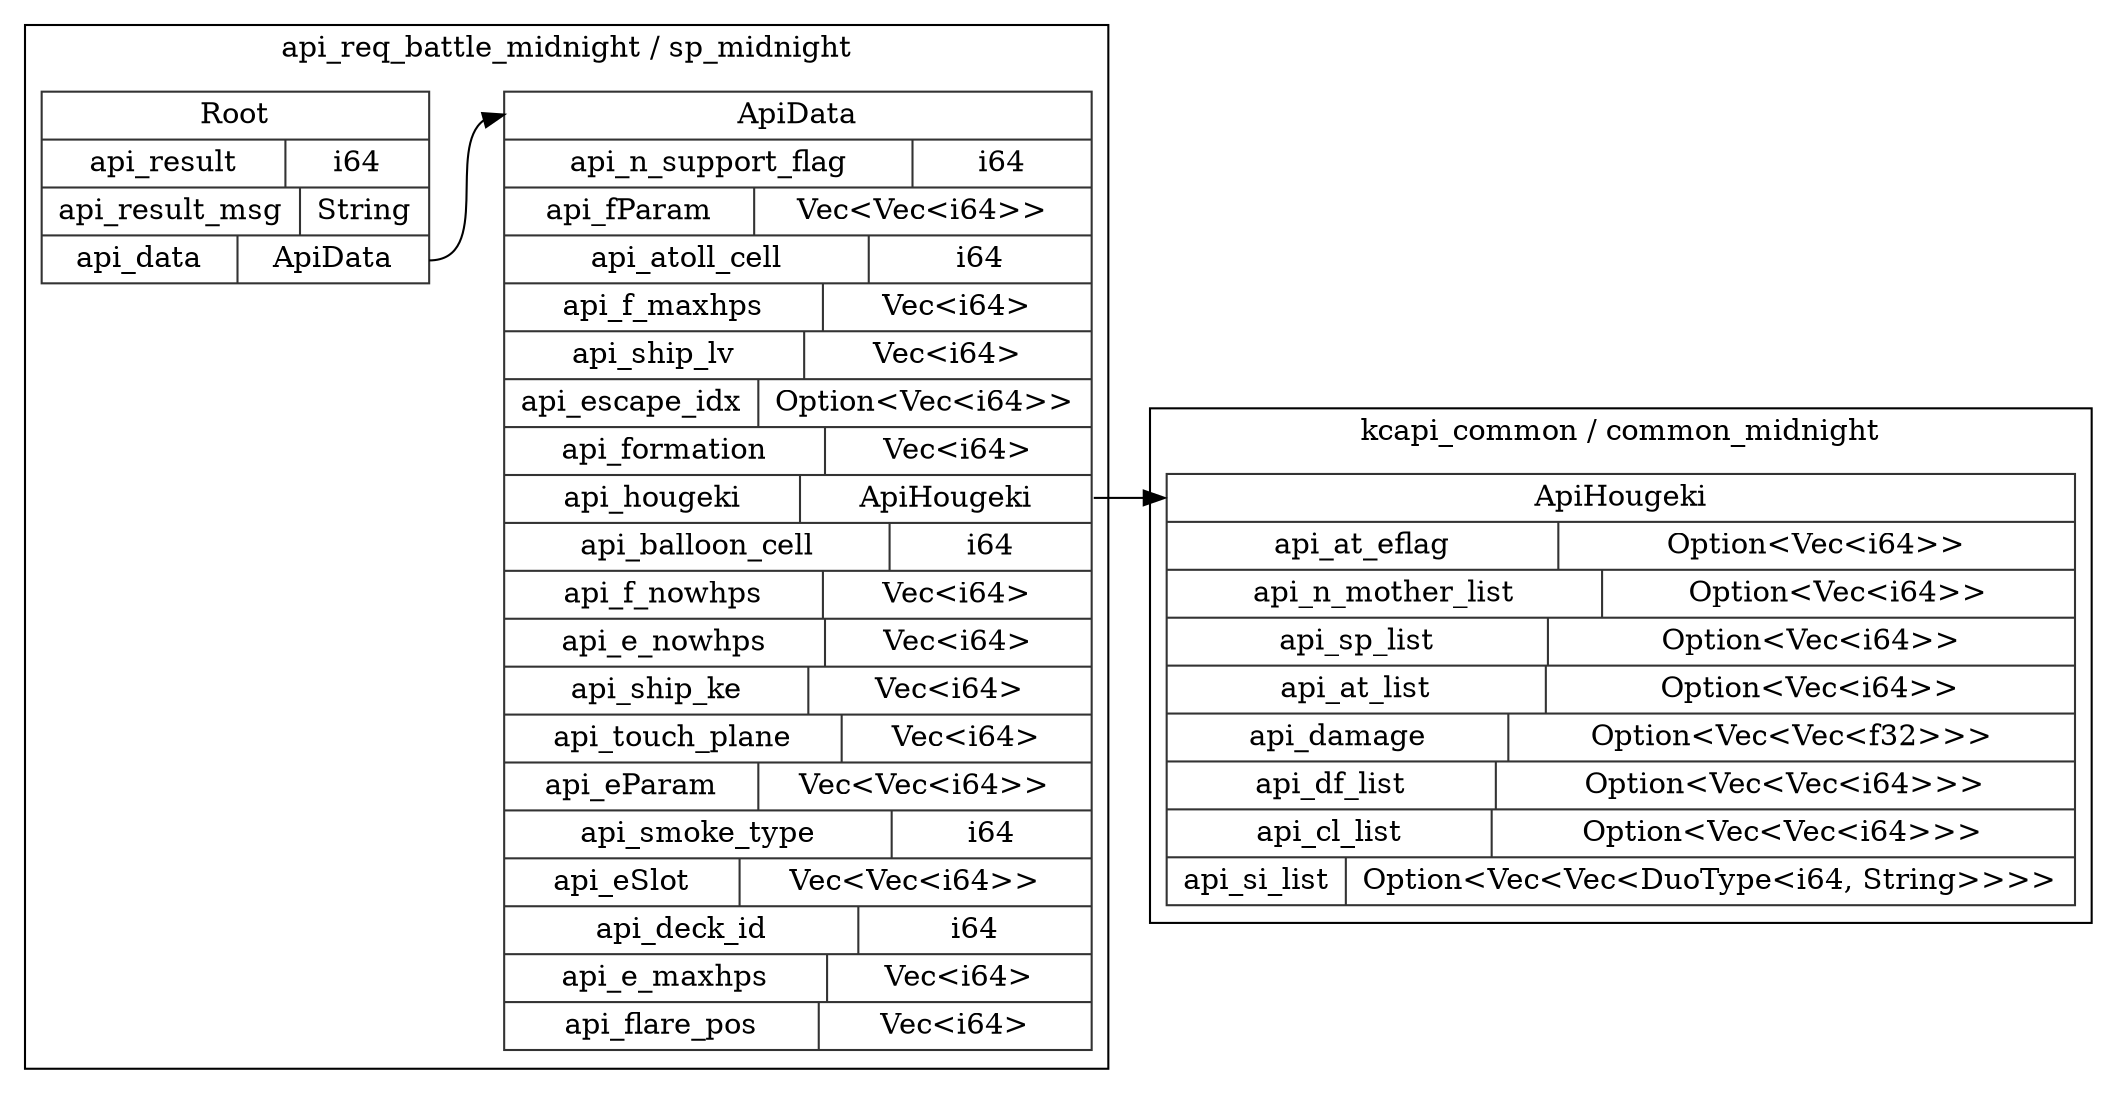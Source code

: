 digraph {
  rankdir=LR;
  subgraph cluster_0 {
    label="api_req_battle_midnight / sp_midnight";
    node [style="filled", color=white, style="solid", color=gray20];
    api_req_battle_midnight__sp_midnight__ApiData [label="<ApiData> ApiData  | { api_n_support_flag | <api_n_support_flag> i64 } | { api_fParam | <api_fParam> Vec\<Vec\<i64\>\> } | { api_atoll_cell | <api_atoll_cell> i64 } | { api_f_maxhps | <api_f_maxhps> Vec\<i64\> } | { api_ship_lv | <api_ship_lv> Vec\<i64\> } | { api_escape_idx | <api_escape_idx> Option\<Vec\<i64\>\> } | { api_formation | <api_formation> Vec\<i64\> } | { api_hougeki | <api_hougeki> ApiHougeki } | { api_balloon_cell | <api_balloon_cell> i64 } | { api_f_nowhps | <api_f_nowhps> Vec\<i64\> } | { api_e_nowhps | <api_e_nowhps> Vec\<i64\> } | { api_ship_ke | <api_ship_ke> Vec\<i64\> } | { api_touch_plane | <api_touch_plane> Vec\<i64\> } | { api_eParam | <api_eParam> Vec\<Vec\<i64\>\> } | { api_smoke_type | <api_smoke_type> i64 } | { api_eSlot | <api_eSlot> Vec\<Vec\<i64\>\> } | { api_deck_id | <api_deck_id> i64 } | { api_e_maxhps | <api_e_maxhps> Vec\<i64\> } | { api_flare_pos | <api_flare_pos> Vec\<i64\> }", shape=record];
    api_req_battle_midnight__sp_midnight__Root [label="<Root> Root  | { api_result | <api_result> i64 } | { api_result_msg | <api_result_msg> String } | { api_data | <api_data> ApiData }", shape=record];
    api_req_battle_midnight__sp_midnight__Root:api_data:e -> api_req_battle_midnight__sp_midnight__ApiData:ApiData:w;
  }
  subgraph cluster_1 {
    label="kcapi_common / common_midnight";
    node [style="filled", color=white, style="solid", color=gray20];
    kcapi_common__common_midnight__ApiHougeki [label="<ApiHougeki> ApiHougeki  | { api_at_eflag | <api_at_eflag> Option\<Vec\<i64\>\> } | { api_n_mother_list | <api_n_mother_list> Option\<Vec\<i64\>\> } | { api_sp_list | <api_sp_list> Option\<Vec\<i64\>\> } | { api_at_list | <api_at_list> Option\<Vec\<i64\>\> } | { api_damage | <api_damage> Option\<Vec\<Vec\<f32\>\>\> } | { api_df_list | <api_df_list> Option\<Vec\<Vec\<i64\>\>\> } | { api_cl_list | <api_cl_list> Option\<Vec\<Vec\<i64\>\>\> } | { api_si_list | <api_si_list> Option\<Vec\<Vec\<DuoType\<i64, String\>\>\>\> }", shape=record];
  }
  api_req_battle_midnight__sp_midnight__ApiData:api_hougeki:e -> kcapi_common__common_midnight__ApiHougeki:ApiHougeki:w;
}
